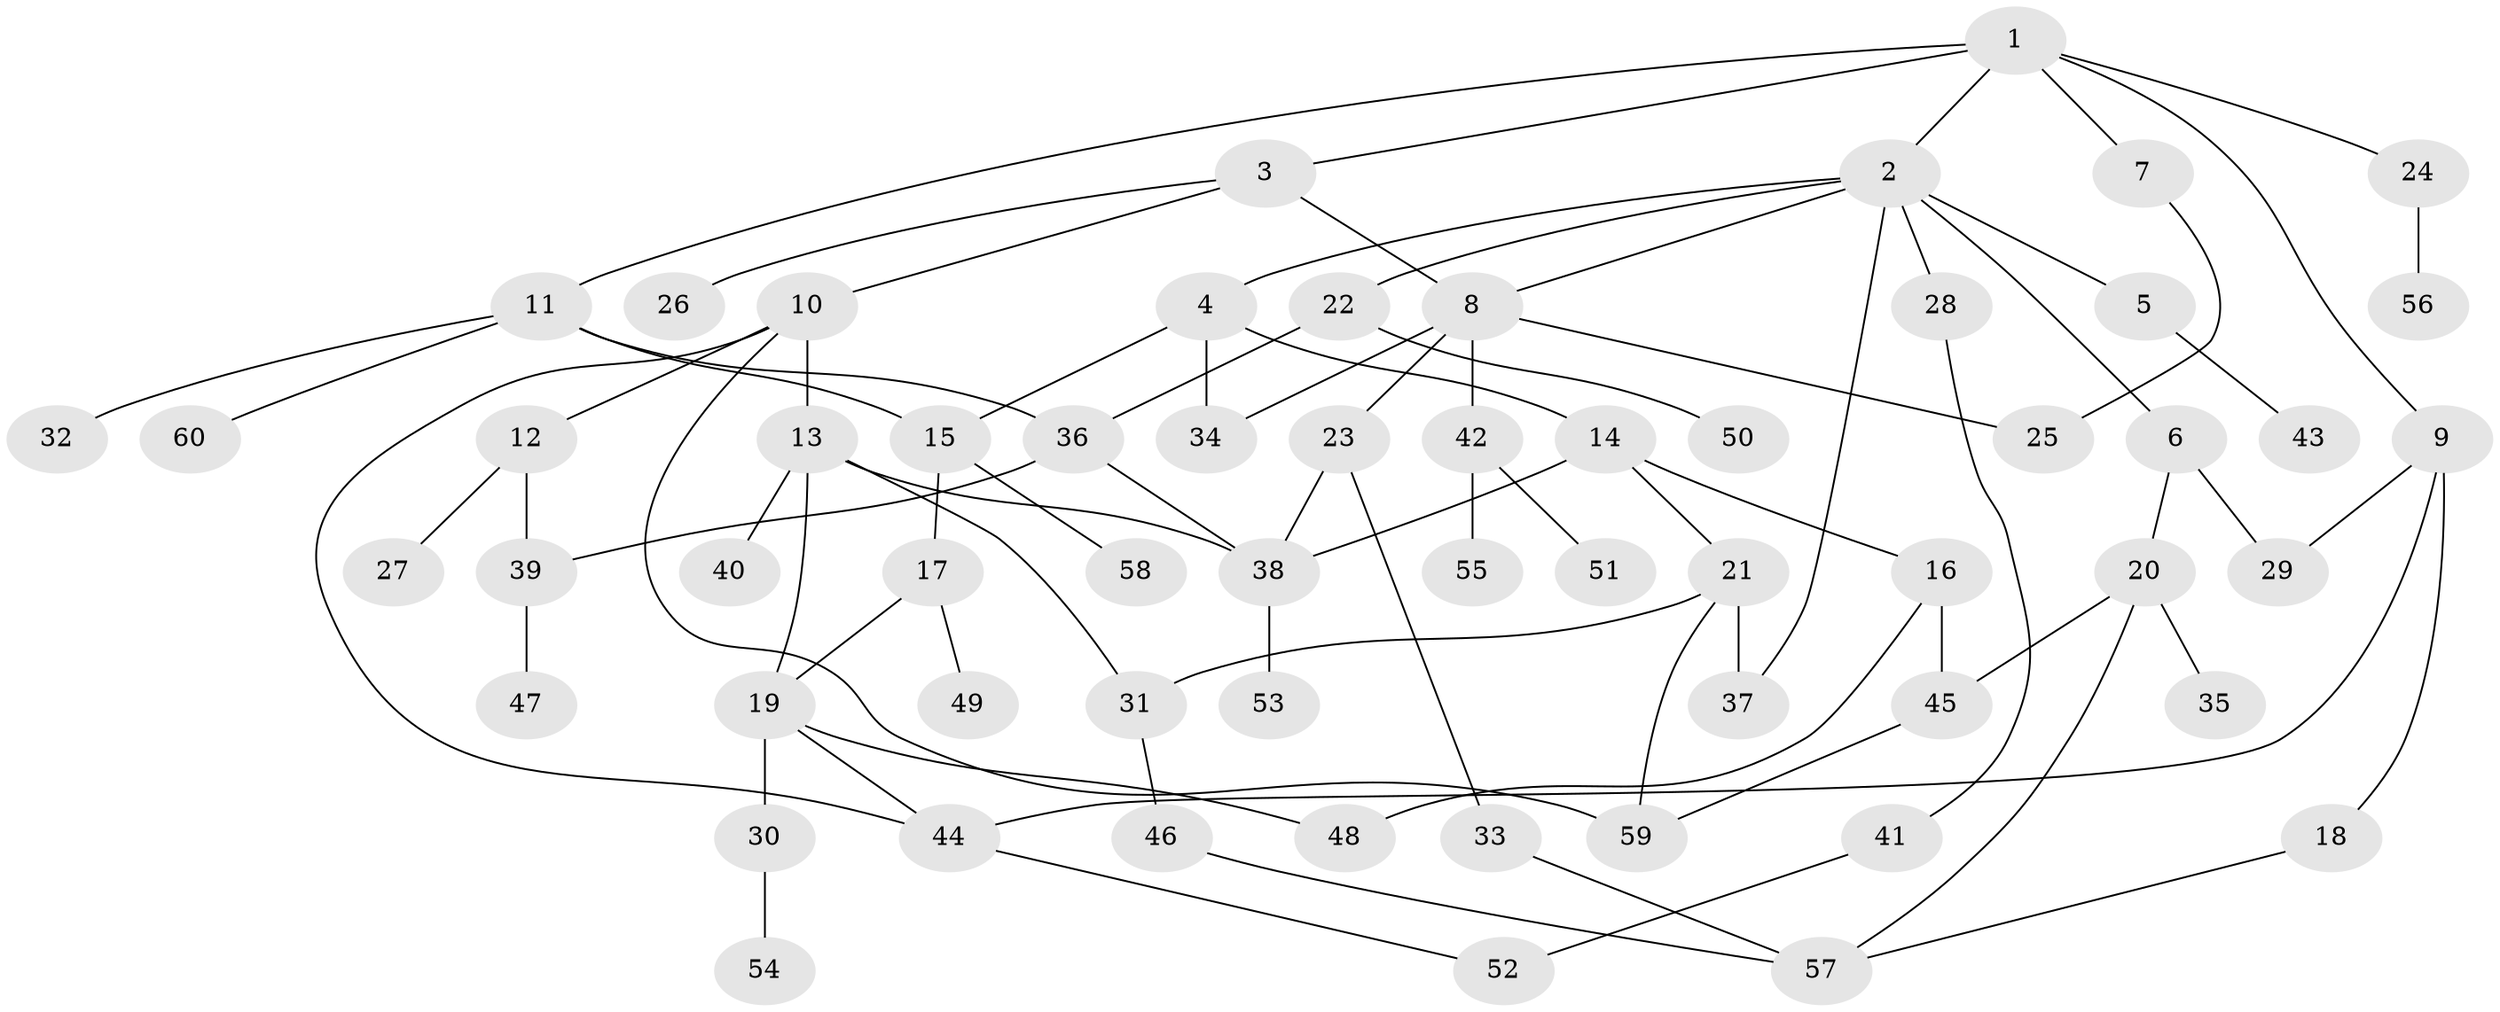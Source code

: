 // coarse degree distribution, {6: 0.03333333333333333, 7: 0.1, 3: 0.16666666666666666, 1: 0.23333333333333334, 4: 0.2, 5: 0.1, 2: 0.16666666666666666}
// Generated by graph-tools (version 1.1) at 2025/48/03/04/25 22:48:45]
// undirected, 60 vertices, 82 edges
graph export_dot {
  node [color=gray90,style=filled];
  1;
  2;
  3;
  4;
  5;
  6;
  7;
  8;
  9;
  10;
  11;
  12;
  13;
  14;
  15;
  16;
  17;
  18;
  19;
  20;
  21;
  22;
  23;
  24;
  25;
  26;
  27;
  28;
  29;
  30;
  31;
  32;
  33;
  34;
  35;
  36;
  37;
  38;
  39;
  40;
  41;
  42;
  43;
  44;
  45;
  46;
  47;
  48;
  49;
  50;
  51;
  52;
  53;
  54;
  55;
  56;
  57;
  58;
  59;
  60;
  1 -- 2;
  1 -- 3;
  1 -- 7;
  1 -- 9;
  1 -- 11;
  1 -- 24;
  2 -- 4;
  2 -- 5;
  2 -- 6;
  2 -- 8;
  2 -- 22;
  2 -- 28;
  2 -- 37;
  3 -- 10;
  3 -- 26;
  3 -- 8;
  4 -- 14;
  4 -- 15;
  4 -- 34;
  5 -- 43;
  6 -- 20;
  6 -- 29;
  7 -- 25;
  8 -- 23;
  8 -- 34;
  8 -- 42;
  8 -- 25;
  9 -- 18;
  9 -- 44;
  9 -- 29;
  10 -- 12;
  10 -- 13;
  10 -- 59;
  10 -- 44;
  11 -- 32;
  11 -- 60;
  11 -- 36;
  11 -- 15;
  12 -- 27;
  12 -- 39;
  13 -- 19;
  13 -- 40;
  13 -- 38;
  13 -- 31;
  14 -- 16;
  14 -- 21;
  14 -- 38;
  15 -- 17;
  15 -- 58;
  16 -- 48;
  16 -- 45;
  17 -- 49;
  17 -- 19;
  18 -- 57;
  19 -- 30;
  19 -- 44;
  19 -- 48;
  20 -- 35;
  20 -- 45;
  20 -- 57;
  21 -- 31;
  21 -- 37;
  21 -- 59;
  22 -- 36;
  22 -- 50;
  23 -- 33;
  23 -- 38;
  24 -- 56;
  28 -- 41;
  30 -- 54;
  31 -- 46;
  33 -- 57;
  36 -- 38;
  36 -- 39;
  38 -- 53;
  39 -- 47;
  41 -- 52;
  42 -- 51;
  42 -- 55;
  44 -- 52;
  45 -- 59;
  46 -- 57;
}

